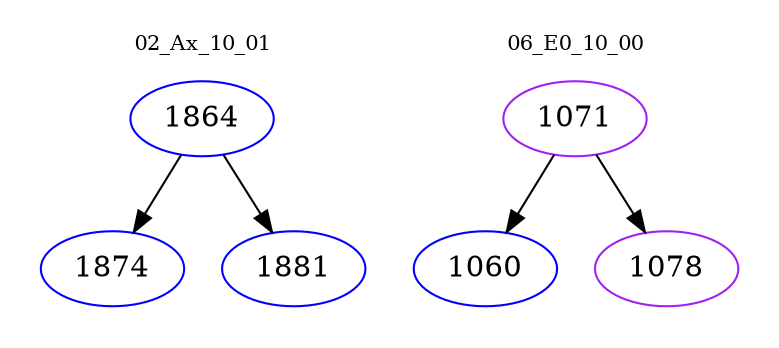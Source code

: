 digraph{
subgraph cluster_0 {
color = white
label = "02_Ax_10_01";
fontsize=10;
T0_1864 [label="1864", color="blue"]
T0_1864 -> T0_1874 [color="black"]
T0_1874 [label="1874", color="blue"]
T0_1864 -> T0_1881 [color="black"]
T0_1881 [label="1881", color="blue"]
}
subgraph cluster_1 {
color = white
label = "06_E0_10_00";
fontsize=10;
T1_1071 [label="1071", color="purple"]
T1_1071 -> T1_1060 [color="black"]
T1_1060 [label="1060", color="blue"]
T1_1071 -> T1_1078 [color="black"]
T1_1078 [label="1078", color="purple"]
}
}
